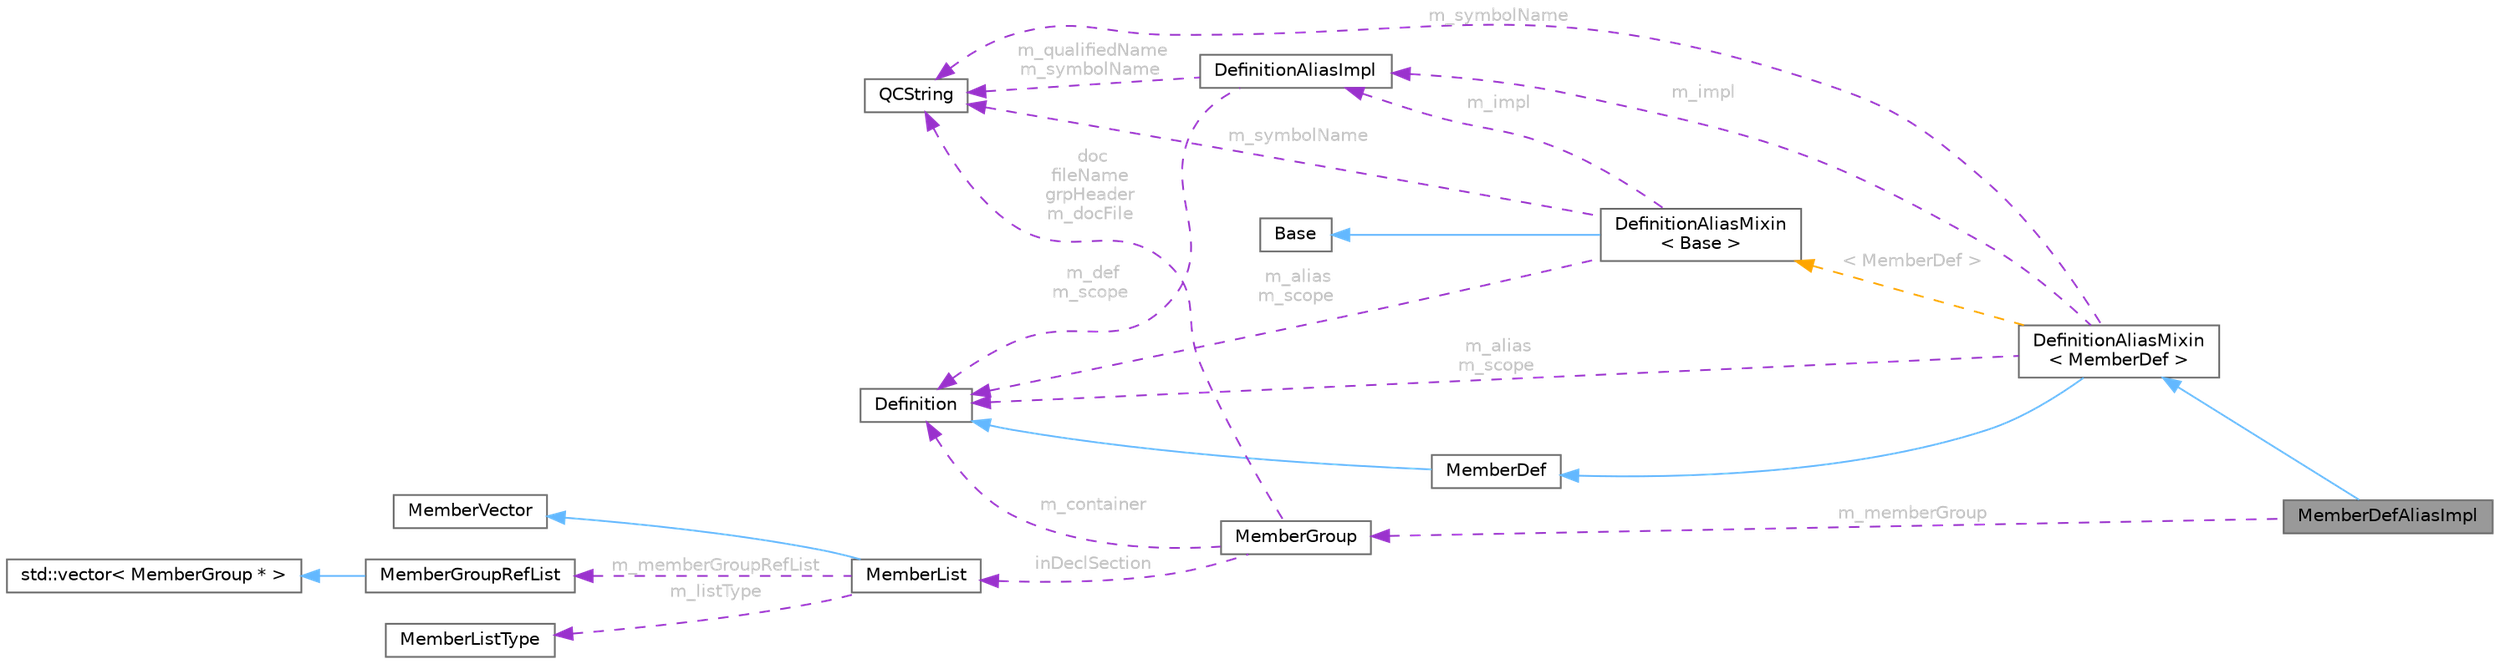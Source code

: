 digraph "MemberDefAliasImpl"
{
 // INTERACTIVE_SVG=YES
 // LATEX_PDF_SIZE
  bgcolor="transparent";
  edge [fontname=Helvetica,fontsize=10,labelfontname=Helvetica,labelfontsize=10];
  node [fontname=Helvetica,fontsize=10,shape=box,height=0.2,width=0.4];
  rankdir="LR";
  Node1 [id="Node000001",label="MemberDefAliasImpl",height=0.2,width=0.4,color="gray40", fillcolor="grey60", style="filled", fontcolor="black",tooltip=" "];
  Node2 -> Node1 [id="edge1_Node000001_Node000002",dir="back",color="steelblue1",style="solid",tooltip=" "];
  Node2 [id="Node000002",label="DefinitionAliasMixin\l\< MemberDef \>",height=0.2,width=0.4,color="gray40", fillcolor="white", style="filled",URL="$d8/d83/class_definition_alias_mixin.html",tooltip=" "];
  Node3 -> Node2 [id="edge2_Node000002_Node000003",dir="back",color="steelblue1",style="solid",tooltip=" "];
  Node3 [id="Node000003",label="MemberDef",height=0.2,width=0.4,color="gray40", fillcolor="white", style="filled",URL="$da/d09/class_member_def.html",tooltip="A model of a class/file/namespace member symbol."];
  Node4 -> Node3 [id="edge3_Node000003_Node000004",dir="back",color="steelblue1",style="solid",tooltip=" "];
  Node4 [id="Node000004",label="Definition",height=0.2,width=0.4,color="gray40", fillcolor="white", style="filled",URL="$d5/dcc/class_definition.html",tooltip="The common base class of all entity definitions found in the sources."];
  Node5 -> Node2 [id="edge4_Node000002_Node000005",dir="back",color="darkorchid3",style="dashed",tooltip=" ",label=" m_impl",fontcolor="grey" ];
  Node5 [id="Node000005",label="DefinitionAliasImpl",height=0.2,width=0.4,color="gray40", fillcolor="white", style="filled",URL="$d0/d58/class_definition_alias_impl.html",tooltip=" "];
  Node4 -> Node5 [id="edge5_Node000005_Node000004",dir="back",color="darkorchid3",style="dashed",tooltip=" ",label=" m_def\nm_scope",fontcolor="grey" ];
  Node6 -> Node5 [id="edge6_Node000005_Node000006",dir="back",color="darkorchid3",style="dashed",tooltip=" ",label=" m_qualifiedName\nm_symbolName",fontcolor="grey" ];
  Node6 [id="Node000006",label="QCString",height=0.2,width=0.4,color="gray40", fillcolor="white", style="filled",URL="$d9/d45/class_q_c_string.html",tooltip="This is an alternative implementation of QCString."];
  Node4 -> Node2 [id="edge7_Node000002_Node000004",dir="back",color="darkorchid3",style="dashed",tooltip=" ",label=" m_alias\nm_scope",fontcolor="grey" ];
  Node6 -> Node2 [id="edge8_Node000002_Node000006",dir="back",color="darkorchid3",style="dashed",tooltip=" ",label=" m_symbolName",fontcolor="grey" ];
  Node7 -> Node2 [id="edge9_Node000002_Node000007",dir="back",color="orange",style="dashed",tooltip=" ",label=" \< MemberDef \>",fontcolor="grey" ];
  Node7 [id="Node000007",label="DefinitionAliasMixin\l\< Base \>",height=0.2,width=0.4,color="gray40", fillcolor="white", style="filled",URL="$d8/d83/class_definition_alias_mixin.html",tooltip=" "];
  Node8 -> Node7 [id="edge10_Node000007_Node000008",dir="back",color="steelblue1",style="solid",tooltip=" "];
  Node8 [id="Node000008",label="Base",height=0.2,width=0.4,color="gray40", fillcolor="white", style="filled",tooltip=" "];
  Node5 -> Node7 [id="edge11_Node000007_Node000005",dir="back",color="darkorchid3",style="dashed",tooltip=" ",label=" m_impl",fontcolor="grey" ];
  Node4 -> Node7 [id="edge12_Node000007_Node000004",dir="back",color="darkorchid3",style="dashed",tooltip=" ",label=" m_alias\nm_scope",fontcolor="grey" ];
  Node6 -> Node7 [id="edge13_Node000007_Node000006",dir="back",color="darkorchid3",style="dashed",tooltip=" ",label=" m_symbolName",fontcolor="grey" ];
  Node9 -> Node1 [id="edge14_Node000001_Node000009",dir="back",color="darkorchid3",style="dashed",tooltip=" ",label=" m_memberGroup",fontcolor="grey" ];
  Node9 [id="Node000009",label="MemberGroup",height=0.2,width=0.4,color="gray40", fillcolor="white", style="filled",URL="$da/d32/class_member_group.html",tooltip="A class representing a group of members."];
  Node4 -> Node9 [id="edge15_Node000009_Node000004",dir="back",color="darkorchid3",style="dashed",tooltip=" ",label=" m_container",fontcolor="grey" ];
  Node10 -> Node9 [id="edge16_Node000009_Node000010",dir="back",color="darkorchid3",style="dashed",tooltip=" ",label=" inDeclSection",fontcolor="grey" ];
  Node10 [id="Node000010",label="MemberList",height=0.2,width=0.4,color="gray40", fillcolor="white", style="filled",URL="$dd/d13/class_member_list.html",tooltip="A list of MemberDef objects as shown in documentation sections."];
  Node11 -> Node10 [id="edge17_Node000010_Node000011",dir="back",color="steelblue1",style="solid",tooltip=" "];
  Node11 [id="Node000011",label="MemberVector",height=0.2,width=0.4,color="gray40", fillcolor="white", style="filled",URL="$d1/d7d/class_member_vector.html",tooltip="A vector of MemberDef object."];
  Node12 -> Node10 [id="edge18_Node000010_Node000012",dir="back",color="darkorchid3",style="dashed",tooltip=" ",label=" m_memberGroupRefList",fontcolor="grey" ];
  Node12 [id="Node000012",label="MemberGroupRefList",height=0.2,width=0.4,color="gray40", fillcolor="white", style="filled",URL="$d4/d15/class_member_group_ref_list.html",tooltip=" "];
  Node13 -> Node12 [id="edge19_Node000012_Node000013",dir="back",color="steelblue1",style="solid",tooltip=" "];
  Node13 [id="Node000013",label="std::vector\< MemberGroup * \>",height=0.2,width=0.4,color="gray40", fillcolor="white", style="filled",tooltip=" "];
  Node14 -> Node10 [id="edge20_Node000010_Node000014",dir="back",color="darkorchid3",style="dashed",tooltip=" ",label=" m_listType",fontcolor="grey" ];
  Node14 [id="Node000014",label="MemberListType",height=0.2,width=0.4,color="gray40", fillcolor="white", style="filled",URL="$d0/dd9/class_member_list_type.html",tooltip="Wrapper class for the MemberListType type."];
  Node6 -> Node9 [id="edge21_Node000009_Node000006",dir="back",color="darkorchid3",style="dashed",tooltip=" ",label=" doc\nfileName\ngrpHeader\nm_docFile",fontcolor="grey" ];
}
